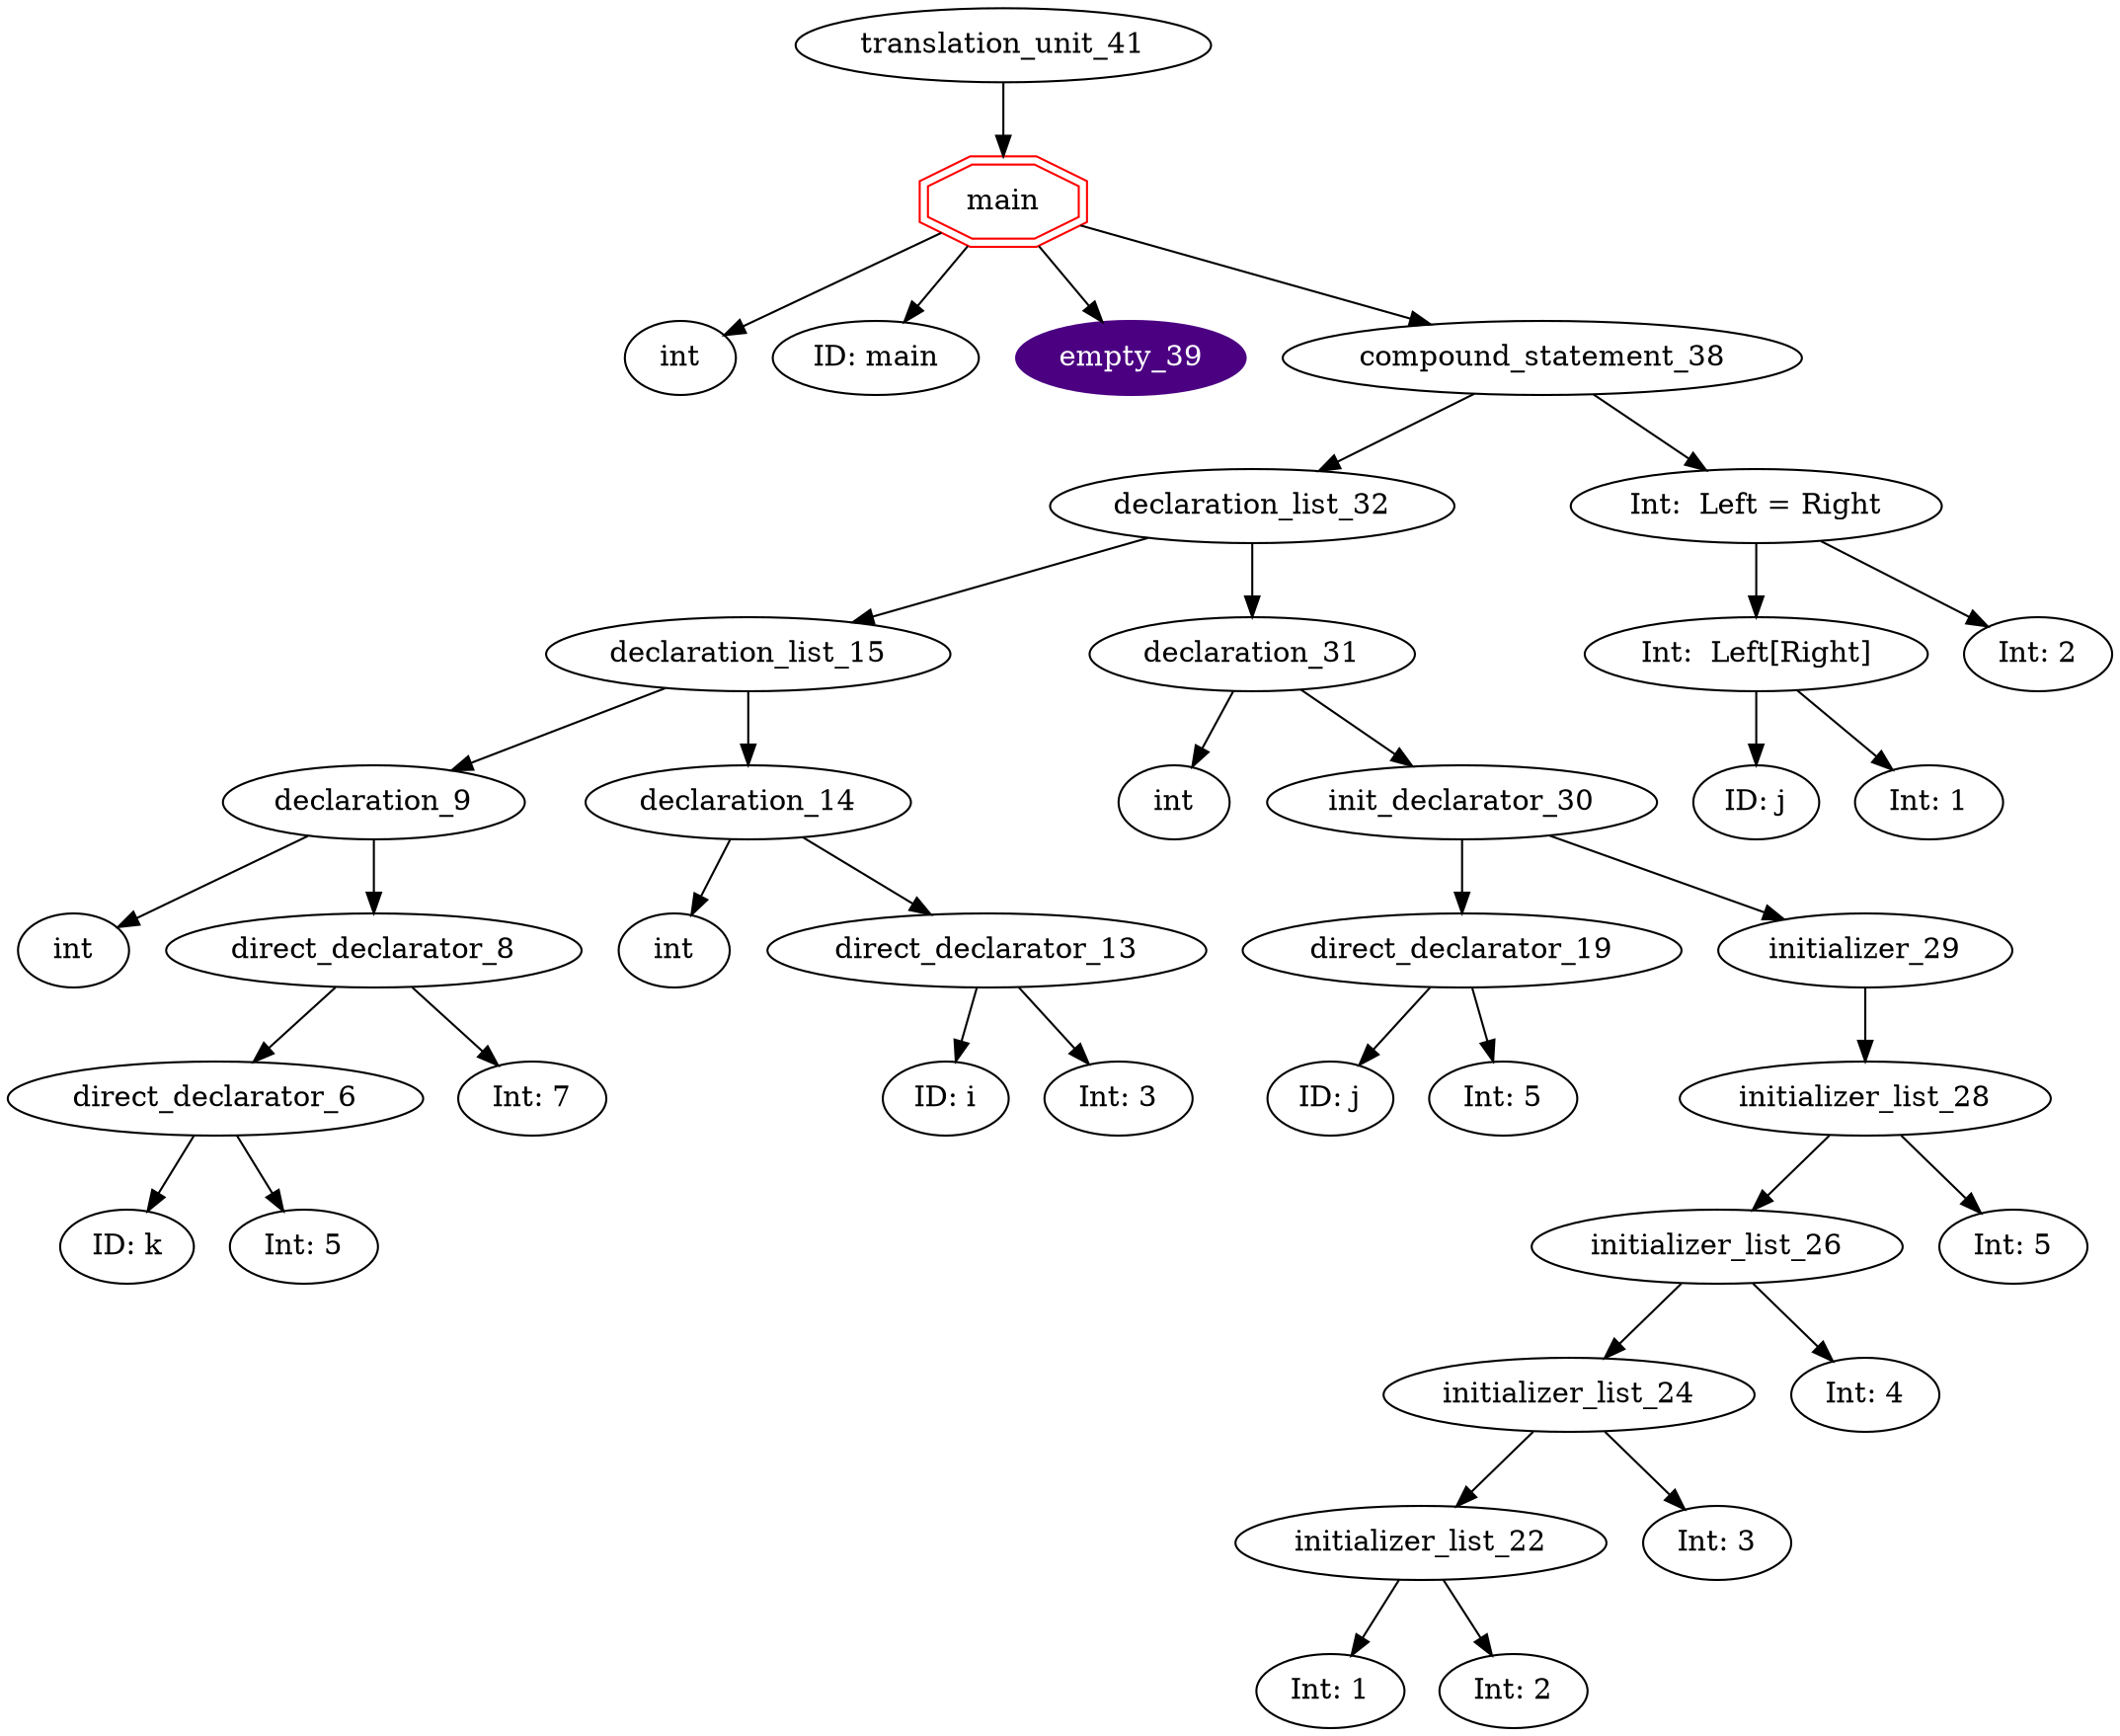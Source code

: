 digraph AST {
	translation_unit_41 -> function_definition_40;
	function_definition_40 [shape=doubleoctagon,color=red,label="main"]
	function_definition_40 -> type_specifier_0;
	type_specifier_0 [label="int"]
	function_definition_40 -> identifier_1;
	identifier_1 [label="ID: main"]
	function_definition_40 -> empty_39;
	empty_39 [style=filled,color=indigo,fontcolor=white]
	function_definition_40 -> compound_statement_38;
	compound_statement_38 -> declaration_list_32;
	declaration_list_32 -> declaration_list_15;
	declaration_list_15 -> declaration_9;
	declaration_9 [label="declaration_9"]
	declaration_9 -> type_specifier_3;
	type_specifier_3 [label="int"]
	declaration_9 -> direct_declarator_8;
	direct_declarator_8 -> direct_declarator_6;
	direct_declarator_6 -> identifier_4;
	identifier_4 [label="ID: k"]
	direct_declarator_6 -> constant_5;
	constant_5 [label="Int: 5"]
	direct_declarator_8 -> constant_7;
	constant_7 [label="Int: 7"]
	declaration_list_15 -> declaration_14;
	declaration_14 [label="declaration_14"]
	declaration_14 -> type_specifier_10;
	type_specifier_10 [label="int"]
	declaration_14 -> direct_declarator_13;
	direct_declarator_13 -> identifier_11;
	identifier_11 [label="ID: i"]
	direct_declarator_13 -> constant_12;
	constant_12 [label="Int: 3"]
	declaration_list_32 -> declaration_31;
	declaration_31 [label="declaration_31"]
	declaration_31 -> type_specifier_16;
	type_specifier_16 [label="int"]
	declaration_31 -> init_declarator_30;
	init_declarator_30 -> direct_declarator_19;
	direct_declarator_19 -> identifier_17;
	identifier_17 [label="ID: j"]
	direct_declarator_19 -> constant_18;
	constant_18 [label="Int: 5"]
	init_declarator_30 -> initializer_29;
	initializer_29 -> initializer_list_28;
	initializer_list_28 -> initializer_list_26;
	initializer_list_26 -> initializer_list_24;
	initializer_list_24 -> initializer_list_22;
	initializer_list_22 -> constant_20;
	constant_20 [label="Int: 1"]
	initializer_list_22 -> constant_21;
	constant_21 [label="Int: 2"]
	initializer_list_24 -> constant_23;
	constant_23 [label="Int: 3"]
	initializer_list_26 -> constant_25;
	constant_25 [label="Int: 4"]
	initializer_list_28 -> constant_27;
	constant_27 [label="Int: 5"]
	compound_statement_38 -> assignment_expression_37;
	assignment_expression_37 [label="Int:  Left = Right"]
	assignment_expression_37 -> postfix_expression_35;
	postfix_expression_35 [label="Int:  Left[Right]"]
	postfix_expression_35 -> identifier_33;
	identifier_33 [label="ID: j"]
	postfix_expression_35 -> constant_34;
	constant_34 [label="Int: 1"]
	assignment_expression_37 -> constant_36;
	constant_36 [label="Int: 2"]
}
